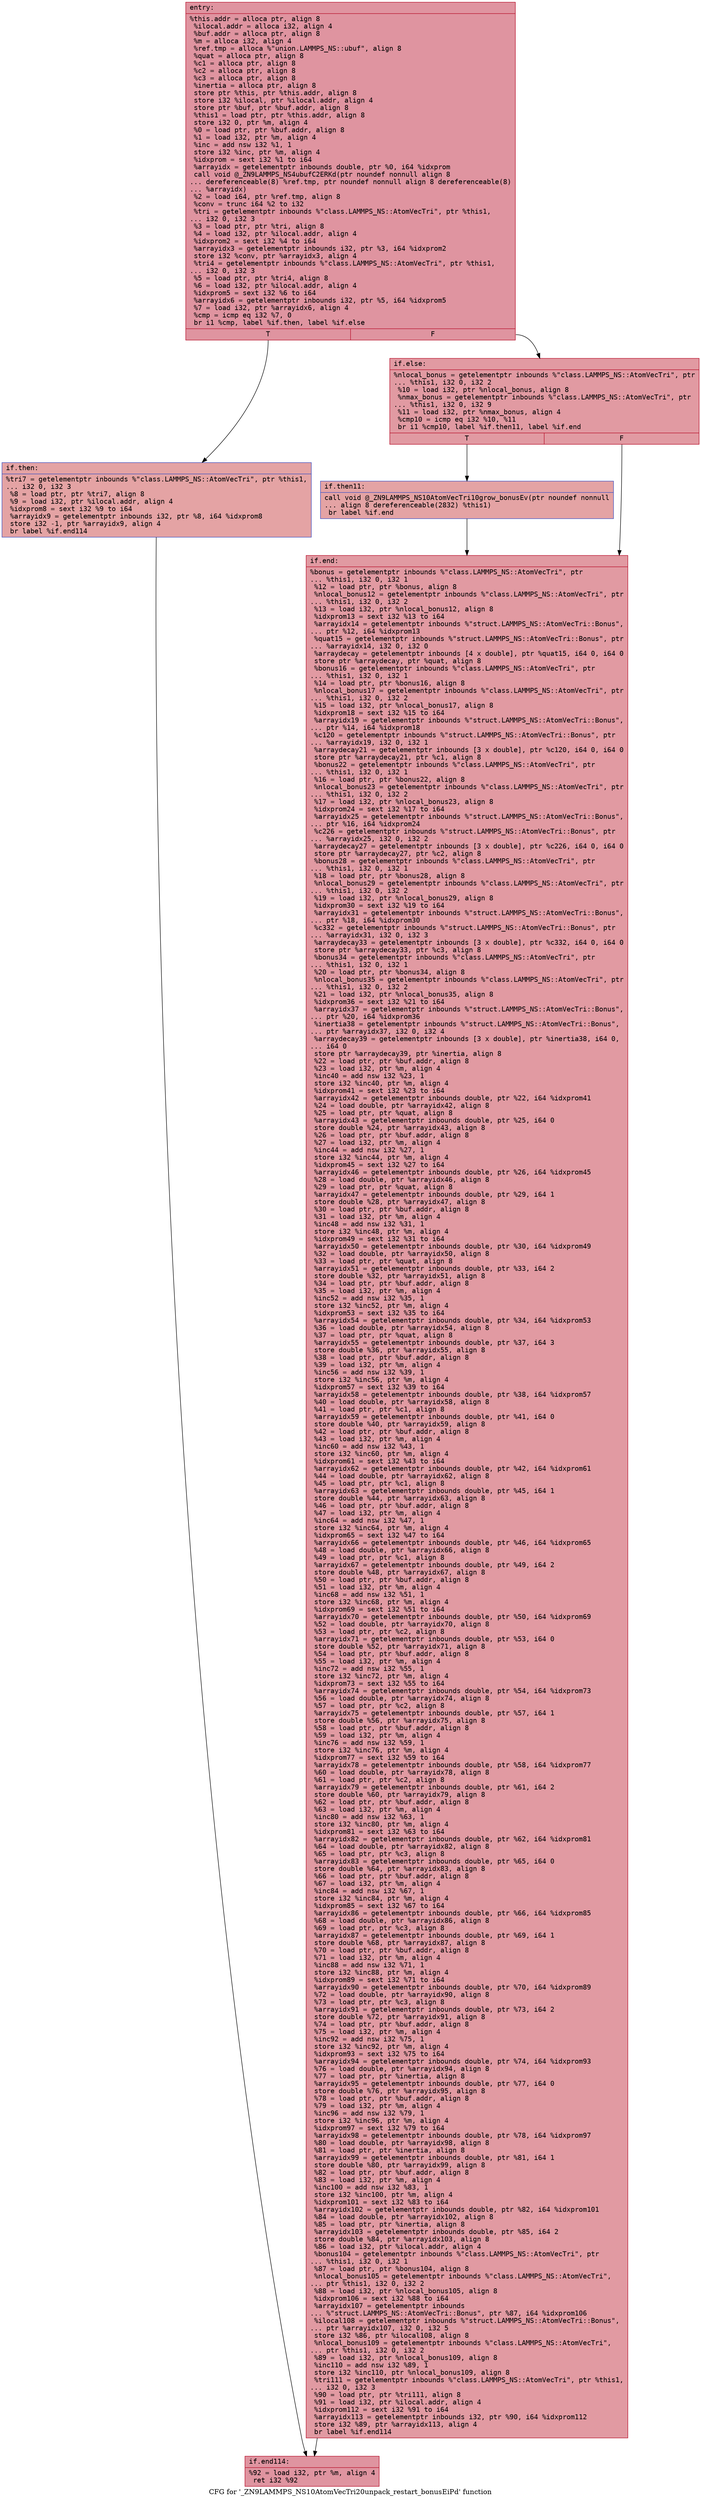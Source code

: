 digraph "CFG for '_ZN9LAMMPS_NS10AtomVecTri20unpack_restart_bonusEiPd' function" {
	label="CFG for '_ZN9LAMMPS_NS10AtomVecTri20unpack_restart_bonusEiPd' function";

	Node0x55c2b66f6130 [shape=record,color="#b70d28ff", style=filled, fillcolor="#b70d2870" fontname="Courier",label="{entry:\l|  %this.addr = alloca ptr, align 8\l  %ilocal.addr = alloca i32, align 4\l  %buf.addr = alloca ptr, align 8\l  %m = alloca i32, align 4\l  %ref.tmp = alloca %\"union.LAMMPS_NS::ubuf\", align 8\l  %quat = alloca ptr, align 8\l  %c1 = alloca ptr, align 8\l  %c2 = alloca ptr, align 8\l  %c3 = alloca ptr, align 8\l  %inertia = alloca ptr, align 8\l  store ptr %this, ptr %this.addr, align 8\l  store i32 %ilocal, ptr %ilocal.addr, align 4\l  store ptr %buf, ptr %buf.addr, align 8\l  %this1 = load ptr, ptr %this.addr, align 8\l  store i32 0, ptr %m, align 4\l  %0 = load ptr, ptr %buf.addr, align 8\l  %1 = load i32, ptr %m, align 4\l  %inc = add nsw i32 %1, 1\l  store i32 %inc, ptr %m, align 4\l  %idxprom = sext i32 %1 to i64\l  %arrayidx = getelementptr inbounds double, ptr %0, i64 %idxprom\l  call void @_ZN9LAMMPS_NS4ubufC2ERKd(ptr noundef nonnull align 8\l... dereferenceable(8) %ref.tmp, ptr noundef nonnull align 8 dereferenceable(8)\l... %arrayidx)\l  %2 = load i64, ptr %ref.tmp, align 8\l  %conv = trunc i64 %2 to i32\l  %tri = getelementptr inbounds %\"class.LAMMPS_NS::AtomVecTri\", ptr %this1,\l... i32 0, i32 3\l  %3 = load ptr, ptr %tri, align 8\l  %4 = load i32, ptr %ilocal.addr, align 4\l  %idxprom2 = sext i32 %4 to i64\l  %arrayidx3 = getelementptr inbounds i32, ptr %3, i64 %idxprom2\l  store i32 %conv, ptr %arrayidx3, align 4\l  %tri4 = getelementptr inbounds %\"class.LAMMPS_NS::AtomVecTri\", ptr %this1,\l... i32 0, i32 3\l  %5 = load ptr, ptr %tri4, align 8\l  %6 = load i32, ptr %ilocal.addr, align 4\l  %idxprom5 = sext i32 %6 to i64\l  %arrayidx6 = getelementptr inbounds i32, ptr %5, i64 %idxprom5\l  %7 = load i32, ptr %arrayidx6, align 4\l  %cmp = icmp eq i32 %7, 0\l  br i1 %cmp, label %if.then, label %if.else\l|{<s0>T|<s1>F}}"];
	Node0x55c2b66f6130:s0 -> Node0x55c2b66fab50[tooltip="entry -> if.then\nProbability 37.50%" ];
	Node0x55c2b66f6130:s1 -> Node0x55c2b66fbe80[tooltip="entry -> if.else\nProbability 62.50%" ];
	Node0x55c2b66fab50 [shape=record,color="#3d50c3ff", style=filled, fillcolor="#c32e3170" fontname="Courier",label="{if.then:\l|  %tri7 = getelementptr inbounds %\"class.LAMMPS_NS::AtomVecTri\", ptr %this1,\l... i32 0, i32 3\l  %8 = load ptr, ptr %tri7, align 8\l  %9 = load i32, ptr %ilocal.addr, align 4\l  %idxprom8 = sext i32 %9 to i64\l  %arrayidx9 = getelementptr inbounds i32, ptr %8, i64 %idxprom8\l  store i32 -1, ptr %arrayidx9, align 4\l  br label %if.end114\l}"];
	Node0x55c2b66fab50 -> Node0x55c2b66fc390[tooltip="if.then -> if.end114\nProbability 100.00%" ];
	Node0x55c2b66fbe80 [shape=record,color="#b70d28ff", style=filled, fillcolor="#bb1b2c70" fontname="Courier",label="{if.else:\l|  %nlocal_bonus = getelementptr inbounds %\"class.LAMMPS_NS::AtomVecTri\", ptr\l... %this1, i32 0, i32 2\l  %10 = load i32, ptr %nlocal_bonus, align 8\l  %nmax_bonus = getelementptr inbounds %\"class.LAMMPS_NS::AtomVecTri\", ptr\l... %this1, i32 0, i32 9\l  %11 = load i32, ptr %nmax_bonus, align 4\l  %cmp10 = icmp eq i32 %10, %11\l  br i1 %cmp10, label %if.then11, label %if.end\l|{<s0>T|<s1>F}}"];
	Node0x55c2b66fbe80:s0 -> Node0x55c2b66fc810[tooltip="if.else -> if.then11\nProbability 50.00%" ];
	Node0x55c2b66fbe80:s1 -> Node0x55c2b66fc890[tooltip="if.else -> if.end\nProbability 50.00%" ];
	Node0x55c2b66fc810 [shape=record,color="#3d50c3ff", style=filled, fillcolor="#c32e3170" fontname="Courier",label="{if.then11:\l|  call void @_ZN9LAMMPS_NS10AtomVecTri10grow_bonusEv(ptr noundef nonnull\l... align 8 dereferenceable(2832) %this1)\l  br label %if.end\l}"];
	Node0x55c2b66fc810 -> Node0x55c2b66fc890[tooltip="if.then11 -> if.end\nProbability 100.00%" ];
	Node0x55c2b66fc890 [shape=record,color="#b70d28ff", style=filled, fillcolor="#bb1b2c70" fontname="Courier",label="{if.end:\l|  %bonus = getelementptr inbounds %\"class.LAMMPS_NS::AtomVecTri\", ptr\l... %this1, i32 0, i32 1\l  %12 = load ptr, ptr %bonus, align 8\l  %nlocal_bonus12 = getelementptr inbounds %\"class.LAMMPS_NS::AtomVecTri\", ptr\l... %this1, i32 0, i32 2\l  %13 = load i32, ptr %nlocal_bonus12, align 8\l  %idxprom13 = sext i32 %13 to i64\l  %arrayidx14 = getelementptr inbounds %\"struct.LAMMPS_NS::AtomVecTri::Bonus\",\l... ptr %12, i64 %idxprom13\l  %quat15 = getelementptr inbounds %\"struct.LAMMPS_NS::AtomVecTri::Bonus\", ptr\l... %arrayidx14, i32 0, i32 0\l  %arraydecay = getelementptr inbounds [4 x double], ptr %quat15, i64 0, i64 0\l  store ptr %arraydecay, ptr %quat, align 8\l  %bonus16 = getelementptr inbounds %\"class.LAMMPS_NS::AtomVecTri\", ptr\l... %this1, i32 0, i32 1\l  %14 = load ptr, ptr %bonus16, align 8\l  %nlocal_bonus17 = getelementptr inbounds %\"class.LAMMPS_NS::AtomVecTri\", ptr\l... %this1, i32 0, i32 2\l  %15 = load i32, ptr %nlocal_bonus17, align 8\l  %idxprom18 = sext i32 %15 to i64\l  %arrayidx19 = getelementptr inbounds %\"struct.LAMMPS_NS::AtomVecTri::Bonus\",\l... ptr %14, i64 %idxprom18\l  %c120 = getelementptr inbounds %\"struct.LAMMPS_NS::AtomVecTri::Bonus\", ptr\l... %arrayidx19, i32 0, i32 1\l  %arraydecay21 = getelementptr inbounds [3 x double], ptr %c120, i64 0, i64 0\l  store ptr %arraydecay21, ptr %c1, align 8\l  %bonus22 = getelementptr inbounds %\"class.LAMMPS_NS::AtomVecTri\", ptr\l... %this1, i32 0, i32 1\l  %16 = load ptr, ptr %bonus22, align 8\l  %nlocal_bonus23 = getelementptr inbounds %\"class.LAMMPS_NS::AtomVecTri\", ptr\l... %this1, i32 0, i32 2\l  %17 = load i32, ptr %nlocal_bonus23, align 8\l  %idxprom24 = sext i32 %17 to i64\l  %arrayidx25 = getelementptr inbounds %\"struct.LAMMPS_NS::AtomVecTri::Bonus\",\l... ptr %16, i64 %idxprom24\l  %c226 = getelementptr inbounds %\"struct.LAMMPS_NS::AtomVecTri::Bonus\", ptr\l... %arrayidx25, i32 0, i32 2\l  %arraydecay27 = getelementptr inbounds [3 x double], ptr %c226, i64 0, i64 0\l  store ptr %arraydecay27, ptr %c2, align 8\l  %bonus28 = getelementptr inbounds %\"class.LAMMPS_NS::AtomVecTri\", ptr\l... %this1, i32 0, i32 1\l  %18 = load ptr, ptr %bonus28, align 8\l  %nlocal_bonus29 = getelementptr inbounds %\"class.LAMMPS_NS::AtomVecTri\", ptr\l... %this1, i32 0, i32 2\l  %19 = load i32, ptr %nlocal_bonus29, align 8\l  %idxprom30 = sext i32 %19 to i64\l  %arrayidx31 = getelementptr inbounds %\"struct.LAMMPS_NS::AtomVecTri::Bonus\",\l... ptr %18, i64 %idxprom30\l  %c332 = getelementptr inbounds %\"struct.LAMMPS_NS::AtomVecTri::Bonus\", ptr\l... %arrayidx31, i32 0, i32 3\l  %arraydecay33 = getelementptr inbounds [3 x double], ptr %c332, i64 0, i64 0\l  store ptr %arraydecay33, ptr %c3, align 8\l  %bonus34 = getelementptr inbounds %\"class.LAMMPS_NS::AtomVecTri\", ptr\l... %this1, i32 0, i32 1\l  %20 = load ptr, ptr %bonus34, align 8\l  %nlocal_bonus35 = getelementptr inbounds %\"class.LAMMPS_NS::AtomVecTri\", ptr\l... %this1, i32 0, i32 2\l  %21 = load i32, ptr %nlocal_bonus35, align 8\l  %idxprom36 = sext i32 %21 to i64\l  %arrayidx37 = getelementptr inbounds %\"struct.LAMMPS_NS::AtomVecTri::Bonus\",\l... ptr %20, i64 %idxprom36\l  %inertia38 = getelementptr inbounds %\"struct.LAMMPS_NS::AtomVecTri::Bonus\",\l... ptr %arrayidx37, i32 0, i32 4\l  %arraydecay39 = getelementptr inbounds [3 x double], ptr %inertia38, i64 0,\l... i64 0\l  store ptr %arraydecay39, ptr %inertia, align 8\l  %22 = load ptr, ptr %buf.addr, align 8\l  %23 = load i32, ptr %m, align 4\l  %inc40 = add nsw i32 %23, 1\l  store i32 %inc40, ptr %m, align 4\l  %idxprom41 = sext i32 %23 to i64\l  %arrayidx42 = getelementptr inbounds double, ptr %22, i64 %idxprom41\l  %24 = load double, ptr %arrayidx42, align 8\l  %25 = load ptr, ptr %quat, align 8\l  %arrayidx43 = getelementptr inbounds double, ptr %25, i64 0\l  store double %24, ptr %arrayidx43, align 8\l  %26 = load ptr, ptr %buf.addr, align 8\l  %27 = load i32, ptr %m, align 4\l  %inc44 = add nsw i32 %27, 1\l  store i32 %inc44, ptr %m, align 4\l  %idxprom45 = sext i32 %27 to i64\l  %arrayidx46 = getelementptr inbounds double, ptr %26, i64 %idxprom45\l  %28 = load double, ptr %arrayidx46, align 8\l  %29 = load ptr, ptr %quat, align 8\l  %arrayidx47 = getelementptr inbounds double, ptr %29, i64 1\l  store double %28, ptr %arrayidx47, align 8\l  %30 = load ptr, ptr %buf.addr, align 8\l  %31 = load i32, ptr %m, align 4\l  %inc48 = add nsw i32 %31, 1\l  store i32 %inc48, ptr %m, align 4\l  %idxprom49 = sext i32 %31 to i64\l  %arrayidx50 = getelementptr inbounds double, ptr %30, i64 %idxprom49\l  %32 = load double, ptr %arrayidx50, align 8\l  %33 = load ptr, ptr %quat, align 8\l  %arrayidx51 = getelementptr inbounds double, ptr %33, i64 2\l  store double %32, ptr %arrayidx51, align 8\l  %34 = load ptr, ptr %buf.addr, align 8\l  %35 = load i32, ptr %m, align 4\l  %inc52 = add nsw i32 %35, 1\l  store i32 %inc52, ptr %m, align 4\l  %idxprom53 = sext i32 %35 to i64\l  %arrayidx54 = getelementptr inbounds double, ptr %34, i64 %idxprom53\l  %36 = load double, ptr %arrayidx54, align 8\l  %37 = load ptr, ptr %quat, align 8\l  %arrayidx55 = getelementptr inbounds double, ptr %37, i64 3\l  store double %36, ptr %arrayidx55, align 8\l  %38 = load ptr, ptr %buf.addr, align 8\l  %39 = load i32, ptr %m, align 4\l  %inc56 = add nsw i32 %39, 1\l  store i32 %inc56, ptr %m, align 4\l  %idxprom57 = sext i32 %39 to i64\l  %arrayidx58 = getelementptr inbounds double, ptr %38, i64 %idxprom57\l  %40 = load double, ptr %arrayidx58, align 8\l  %41 = load ptr, ptr %c1, align 8\l  %arrayidx59 = getelementptr inbounds double, ptr %41, i64 0\l  store double %40, ptr %arrayidx59, align 8\l  %42 = load ptr, ptr %buf.addr, align 8\l  %43 = load i32, ptr %m, align 4\l  %inc60 = add nsw i32 %43, 1\l  store i32 %inc60, ptr %m, align 4\l  %idxprom61 = sext i32 %43 to i64\l  %arrayidx62 = getelementptr inbounds double, ptr %42, i64 %idxprom61\l  %44 = load double, ptr %arrayidx62, align 8\l  %45 = load ptr, ptr %c1, align 8\l  %arrayidx63 = getelementptr inbounds double, ptr %45, i64 1\l  store double %44, ptr %arrayidx63, align 8\l  %46 = load ptr, ptr %buf.addr, align 8\l  %47 = load i32, ptr %m, align 4\l  %inc64 = add nsw i32 %47, 1\l  store i32 %inc64, ptr %m, align 4\l  %idxprom65 = sext i32 %47 to i64\l  %arrayidx66 = getelementptr inbounds double, ptr %46, i64 %idxprom65\l  %48 = load double, ptr %arrayidx66, align 8\l  %49 = load ptr, ptr %c1, align 8\l  %arrayidx67 = getelementptr inbounds double, ptr %49, i64 2\l  store double %48, ptr %arrayidx67, align 8\l  %50 = load ptr, ptr %buf.addr, align 8\l  %51 = load i32, ptr %m, align 4\l  %inc68 = add nsw i32 %51, 1\l  store i32 %inc68, ptr %m, align 4\l  %idxprom69 = sext i32 %51 to i64\l  %arrayidx70 = getelementptr inbounds double, ptr %50, i64 %idxprom69\l  %52 = load double, ptr %arrayidx70, align 8\l  %53 = load ptr, ptr %c2, align 8\l  %arrayidx71 = getelementptr inbounds double, ptr %53, i64 0\l  store double %52, ptr %arrayidx71, align 8\l  %54 = load ptr, ptr %buf.addr, align 8\l  %55 = load i32, ptr %m, align 4\l  %inc72 = add nsw i32 %55, 1\l  store i32 %inc72, ptr %m, align 4\l  %idxprom73 = sext i32 %55 to i64\l  %arrayidx74 = getelementptr inbounds double, ptr %54, i64 %idxprom73\l  %56 = load double, ptr %arrayidx74, align 8\l  %57 = load ptr, ptr %c2, align 8\l  %arrayidx75 = getelementptr inbounds double, ptr %57, i64 1\l  store double %56, ptr %arrayidx75, align 8\l  %58 = load ptr, ptr %buf.addr, align 8\l  %59 = load i32, ptr %m, align 4\l  %inc76 = add nsw i32 %59, 1\l  store i32 %inc76, ptr %m, align 4\l  %idxprom77 = sext i32 %59 to i64\l  %arrayidx78 = getelementptr inbounds double, ptr %58, i64 %idxprom77\l  %60 = load double, ptr %arrayidx78, align 8\l  %61 = load ptr, ptr %c2, align 8\l  %arrayidx79 = getelementptr inbounds double, ptr %61, i64 2\l  store double %60, ptr %arrayidx79, align 8\l  %62 = load ptr, ptr %buf.addr, align 8\l  %63 = load i32, ptr %m, align 4\l  %inc80 = add nsw i32 %63, 1\l  store i32 %inc80, ptr %m, align 4\l  %idxprom81 = sext i32 %63 to i64\l  %arrayidx82 = getelementptr inbounds double, ptr %62, i64 %idxprom81\l  %64 = load double, ptr %arrayidx82, align 8\l  %65 = load ptr, ptr %c3, align 8\l  %arrayidx83 = getelementptr inbounds double, ptr %65, i64 0\l  store double %64, ptr %arrayidx83, align 8\l  %66 = load ptr, ptr %buf.addr, align 8\l  %67 = load i32, ptr %m, align 4\l  %inc84 = add nsw i32 %67, 1\l  store i32 %inc84, ptr %m, align 4\l  %idxprom85 = sext i32 %67 to i64\l  %arrayidx86 = getelementptr inbounds double, ptr %66, i64 %idxprom85\l  %68 = load double, ptr %arrayidx86, align 8\l  %69 = load ptr, ptr %c3, align 8\l  %arrayidx87 = getelementptr inbounds double, ptr %69, i64 1\l  store double %68, ptr %arrayidx87, align 8\l  %70 = load ptr, ptr %buf.addr, align 8\l  %71 = load i32, ptr %m, align 4\l  %inc88 = add nsw i32 %71, 1\l  store i32 %inc88, ptr %m, align 4\l  %idxprom89 = sext i32 %71 to i64\l  %arrayidx90 = getelementptr inbounds double, ptr %70, i64 %idxprom89\l  %72 = load double, ptr %arrayidx90, align 8\l  %73 = load ptr, ptr %c3, align 8\l  %arrayidx91 = getelementptr inbounds double, ptr %73, i64 2\l  store double %72, ptr %arrayidx91, align 8\l  %74 = load ptr, ptr %buf.addr, align 8\l  %75 = load i32, ptr %m, align 4\l  %inc92 = add nsw i32 %75, 1\l  store i32 %inc92, ptr %m, align 4\l  %idxprom93 = sext i32 %75 to i64\l  %arrayidx94 = getelementptr inbounds double, ptr %74, i64 %idxprom93\l  %76 = load double, ptr %arrayidx94, align 8\l  %77 = load ptr, ptr %inertia, align 8\l  %arrayidx95 = getelementptr inbounds double, ptr %77, i64 0\l  store double %76, ptr %arrayidx95, align 8\l  %78 = load ptr, ptr %buf.addr, align 8\l  %79 = load i32, ptr %m, align 4\l  %inc96 = add nsw i32 %79, 1\l  store i32 %inc96, ptr %m, align 4\l  %idxprom97 = sext i32 %79 to i64\l  %arrayidx98 = getelementptr inbounds double, ptr %78, i64 %idxprom97\l  %80 = load double, ptr %arrayidx98, align 8\l  %81 = load ptr, ptr %inertia, align 8\l  %arrayidx99 = getelementptr inbounds double, ptr %81, i64 1\l  store double %80, ptr %arrayidx99, align 8\l  %82 = load ptr, ptr %buf.addr, align 8\l  %83 = load i32, ptr %m, align 4\l  %inc100 = add nsw i32 %83, 1\l  store i32 %inc100, ptr %m, align 4\l  %idxprom101 = sext i32 %83 to i64\l  %arrayidx102 = getelementptr inbounds double, ptr %82, i64 %idxprom101\l  %84 = load double, ptr %arrayidx102, align 8\l  %85 = load ptr, ptr %inertia, align 8\l  %arrayidx103 = getelementptr inbounds double, ptr %85, i64 2\l  store double %84, ptr %arrayidx103, align 8\l  %86 = load i32, ptr %ilocal.addr, align 4\l  %bonus104 = getelementptr inbounds %\"class.LAMMPS_NS::AtomVecTri\", ptr\l... %this1, i32 0, i32 1\l  %87 = load ptr, ptr %bonus104, align 8\l  %nlocal_bonus105 = getelementptr inbounds %\"class.LAMMPS_NS::AtomVecTri\",\l... ptr %this1, i32 0, i32 2\l  %88 = load i32, ptr %nlocal_bonus105, align 8\l  %idxprom106 = sext i32 %88 to i64\l  %arrayidx107 = getelementptr inbounds\l... %\"struct.LAMMPS_NS::AtomVecTri::Bonus\", ptr %87, i64 %idxprom106\l  %ilocal108 = getelementptr inbounds %\"struct.LAMMPS_NS::AtomVecTri::Bonus\",\l... ptr %arrayidx107, i32 0, i32 5\l  store i32 %86, ptr %ilocal108, align 8\l  %nlocal_bonus109 = getelementptr inbounds %\"class.LAMMPS_NS::AtomVecTri\",\l... ptr %this1, i32 0, i32 2\l  %89 = load i32, ptr %nlocal_bonus109, align 8\l  %inc110 = add nsw i32 %89, 1\l  store i32 %inc110, ptr %nlocal_bonus109, align 8\l  %tri111 = getelementptr inbounds %\"class.LAMMPS_NS::AtomVecTri\", ptr %this1,\l... i32 0, i32 3\l  %90 = load ptr, ptr %tri111, align 8\l  %91 = load i32, ptr %ilocal.addr, align 4\l  %idxprom112 = sext i32 %91 to i64\l  %arrayidx113 = getelementptr inbounds i32, ptr %90, i64 %idxprom112\l  store i32 %89, ptr %arrayidx113, align 4\l  br label %if.end114\l}"];
	Node0x55c2b66fc890 -> Node0x55c2b66fc390[tooltip="if.end -> if.end114\nProbability 100.00%" ];
	Node0x55c2b66fc390 [shape=record,color="#b70d28ff", style=filled, fillcolor="#b70d2870" fontname="Courier",label="{if.end114:\l|  %92 = load i32, ptr %m, align 4\l  ret i32 %92\l}"];
}
